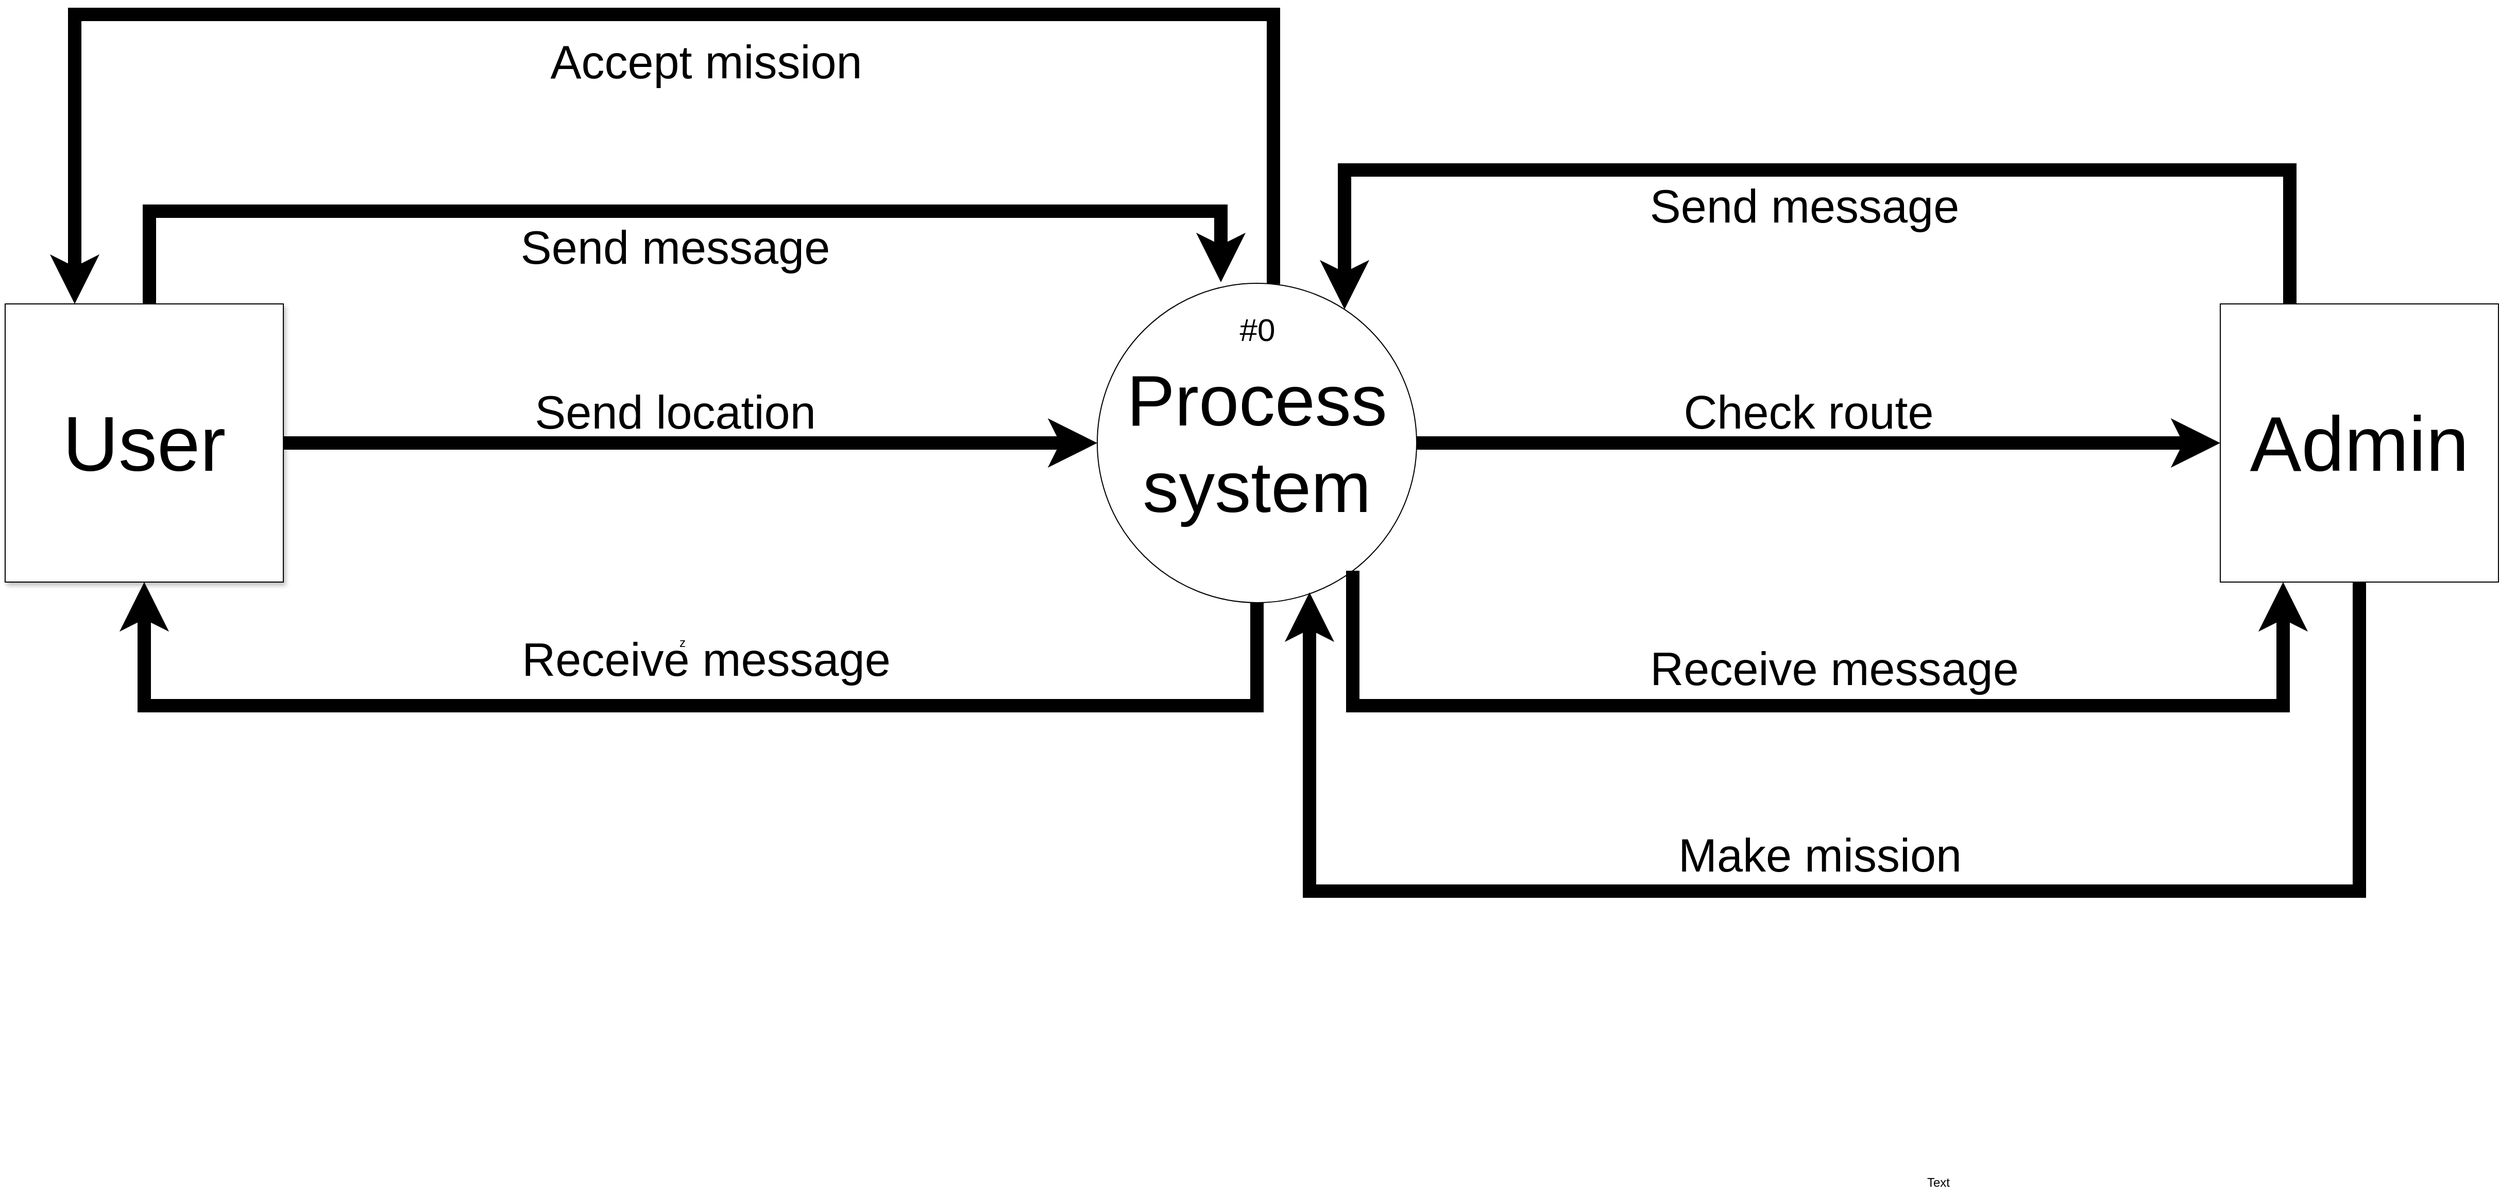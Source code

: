 <mxfile version="12.4.2" type="github" pages="2">
  <diagram id="hWfJ3tbP-aSx8l4X1a3k" name="DFD#0">
    <mxGraphModel dx="3296" dy="1371" grid="1" gridSize="10" guides="1" tooltips="1" connect="1" arrows="0" fold="1" page="1" pageScale="1" pageWidth="827" pageHeight="1169" math="0" shadow="0">
      <root>
        <mxCell id="0"/>
        <mxCell id="1" parent="0"/>
        <mxCell id="Nse-1iG4SZK6SY5Vferj-6" style="edgeStyle=orthogonalEdgeStyle;rounded=0;orthogonalLoop=1;jettySize=auto;html=1;strokeWidth=13;" parent="1" source="Nse-1iG4SZK6SY5Vferj-3" target="Nse-1iG4SZK6SY5Vferj-4" edge="1">
          <mxGeometry relative="1" as="geometry"/>
        </mxCell>
        <mxCell id="Nse-1iG4SZK6SY5Vferj-10" style="edgeStyle=orthogonalEdgeStyle;rounded=0;orthogonalLoop=1;jettySize=auto;html=1;strokeWidth=13;" parent="1" source="Nse-1iG4SZK6SY5Vferj-3" edge="1">
          <mxGeometry relative="1" as="geometry">
            <mxPoint x="390" y="349" as="targetPoint"/>
            <Array as="points">
              <mxPoint x="-650" y="280"/>
              <mxPoint x="390" y="280"/>
              <mxPoint x="390" y="349"/>
            </Array>
          </mxGeometry>
        </mxCell>
        <mxCell id="Nse-1iG4SZK6SY5Vferj-29" style="edgeStyle=orthogonalEdgeStyle;rounded=0;jumpStyle=none;orthogonalLoop=1;jettySize=auto;html=1;entryX=0.25;entryY=0;entryDx=0;entryDy=0;strokeWidth=13;" parent="1" source="Nse-1iG4SZK6SY5Vferj-4" target="Nse-1iG4SZK6SY5Vferj-3" edge="1">
          <mxGeometry relative="1" as="geometry">
            <mxPoint x="479" y="360" as="sourcePoint"/>
            <Array as="points">
              <mxPoint x="441" y="89"/>
              <mxPoint x="-723" y="89"/>
            </Array>
          </mxGeometry>
        </mxCell>
        <mxCell id="Nse-1iG4SZK6SY5Vferj-3" value="&lt;font style=&quot;font-size: 75px&quot;&gt;User&lt;/font&gt;" style="whiteSpace=wrap;html=1;aspect=fixed;rounded=0;glass=0;comic=0;shadow=1;" parent="1" vertex="1">
          <mxGeometry x="-790" y="370" width="270" height="270" as="geometry"/>
        </mxCell>
        <mxCell id="Nse-1iG4SZK6SY5Vferj-25" style="edgeStyle=orthogonalEdgeStyle;rounded=0;jumpStyle=none;orthogonalLoop=1;jettySize=auto;html=1;exitX=0.5;exitY=1;exitDx=0;exitDy=0;strokeWidth=13;entryX=0.5;entryY=1;entryDx=0;entryDy=0;" parent="1" source="Nse-1iG4SZK6SY5Vferj-4" target="Nse-1iG4SZK6SY5Vferj-3" edge="1">
          <mxGeometry relative="1" as="geometry">
            <mxPoint x="-660" y="770" as="targetPoint"/>
            <Array as="points">
              <mxPoint x="424" y="760"/>
              <mxPoint x="-656" y="760"/>
            </Array>
          </mxGeometry>
        </mxCell>
        <mxCell id="Nse-1iG4SZK6SY5Vferj-4" value="&lt;font style=&quot;font-size: 70px&quot;&gt;Process system&lt;/font&gt;" style="ellipse;whiteSpace=wrap;html=1;aspect=fixed;" parent="1" vertex="1">
          <mxGeometry x="270" y="350" width="310" height="310" as="geometry"/>
        </mxCell>
        <mxCell id="Nse-1iG4SZK6SY5Vferj-8" style="edgeStyle=orthogonalEdgeStyle;rounded=0;orthogonalLoop=1;jettySize=auto;html=1;strokeWidth=13;entryX=0;entryY=0.5;entryDx=0;entryDy=0;exitX=1;exitY=0.5;exitDx=0;exitDy=0;" parent="1" source="Nse-1iG4SZK6SY5Vferj-4" target="Nse-1iG4SZK6SY5Vferj-5" edge="1">
          <mxGeometry relative="1" as="geometry">
            <mxPoint x="1200" y="590" as="sourcePoint"/>
            <mxPoint x="1340" y="510" as="targetPoint"/>
          </mxGeometry>
        </mxCell>
        <mxCell id="Nse-1iG4SZK6SY5Vferj-5" value="&lt;font style=&quot;font-size: 75px&quot;&gt;Admin&lt;/font&gt;" style="whiteSpace=wrap;html=1;aspect=fixed;" parent="1" vertex="1">
          <mxGeometry x="1360" y="370" width="270" height="270" as="geometry"/>
        </mxCell>
        <mxCell id="Nse-1iG4SZK6SY5Vferj-9" value="&lt;font style=&quot;font-size: 45px&quot;&gt;Send location&lt;br&gt;&lt;/font&gt;" style="text;html=1;align=center;verticalAlign=middle;resizable=0;points=[];;autosize=1;" parent="1" vertex="1">
          <mxGeometry x="-285" y="460" width="290" height="30" as="geometry"/>
        </mxCell>
        <mxCell id="Nse-1iG4SZK6SY5Vferj-11" value="&lt;div&gt;&lt;font style=&quot;font-size: 45px&quot;&gt;Send message&lt;/font&gt;&lt;/div&gt;" style="text;html=1;align=center;verticalAlign=middle;resizable=0;points=[];;autosize=1;" parent="1" vertex="1">
          <mxGeometry x="-300" y="300" width="320" height="30" as="geometry"/>
        </mxCell>
        <mxCell id="Nse-1iG4SZK6SY5Vferj-26" value="z" style="text;html=1;align=center;verticalAlign=middle;resizable=0;points=[];;autosize=1;" parent="1" vertex="1">
          <mxGeometry x="-143" y="689" width="20" height="20" as="geometry"/>
        </mxCell>
        <mxCell id="Nse-1iG4SZK6SY5Vferj-27" value="&lt;div&gt;&lt;font style=&quot;font-size: 45px&quot;&gt;Receive message&lt;/font&gt;&lt;/div&gt;" style="text;html=1;align=center;verticalAlign=middle;resizable=0;points=[];;autosize=1;" parent="1" vertex="1">
          <mxGeometry x="-295" y="700" width="370" height="30" as="geometry"/>
        </mxCell>
        <mxCell id="Nse-1iG4SZK6SY5Vferj-31" value="&lt;div&gt;&lt;font style=&quot;font-size: 45px&quot;&gt;Accept mission&lt;/font&gt;&lt;/div&gt;" style="text;html=1;align=center;verticalAlign=middle;resizable=0;points=[];;autosize=1;" parent="1" vertex="1">
          <mxGeometry x="-270" y="120" width="320" height="30" as="geometry"/>
        </mxCell>
        <mxCell id="Nse-1iG4SZK6SY5Vferj-32" style="edgeStyle=orthogonalEdgeStyle;rounded=0;jumpStyle=none;orthogonalLoop=1;jettySize=auto;html=1;strokeWidth=13;exitX=0.5;exitY=1;exitDx=0;exitDy=0;" parent="1" source="Nse-1iG4SZK6SY5Vferj-5" edge="1">
          <mxGeometry relative="1" as="geometry">
            <mxPoint x="1421" y="640" as="sourcePoint"/>
            <mxPoint x="476" y="650" as="targetPoint"/>
            <Array as="points">
              <mxPoint x="1475" y="940"/>
              <mxPoint x="475" y="940"/>
            </Array>
          </mxGeometry>
        </mxCell>
        <mxCell id="Nse-1iG4SZK6SY5Vferj-33" value="&lt;div&gt;&lt;font style=&quot;font-size: 45px&quot;&gt;Make mission&lt;/font&gt;&lt;/div&gt;" style="text;html=1;align=center;verticalAlign=middle;resizable=0;points=[];;autosize=1;" parent="1" vertex="1">
          <mxGeometry x="826.33" y="890" width="290" height="30" as="geometry"/>
        </mxCell>
        <mxCell id="Nse-1iG4SZK6SY5Vferj-34" value="&lt;font style=&quot;font-size: 45px&quot;&gt;Check route&lt;br&gt;&lt;/font&gt;" style="text;html=1;align=center;verticalAlign=middle;resizable=0;points=[];;autosize=1;" parent="1" vertex="1">
          <mxGeometry x="830" y="460" width="260" height="30" as="geometry"/>
        </mxCell>
        <mxCell id="Nse-1iG4SZK6SY5Vferj-35" style="edgeStyle=orthogonalEdgeStyle;rounded=0;orthogonalLoop=1;jettySize=auto;html=1;strokeWidth=13;" parent="1" source="Nse-1iG4SZK6SY5Vferj-4" edge="1">
          <mxGeometry relative="1" as="geometry">
            <mxPoint x="518.574" y="851.0" as="sourcePoint"/>
            <mxPoint x="1421" y="640" as="targetPoint"/>
            <Array as="points">
              <mxPoint x="518" y="760"/>
              <mxPoint x="1421" y="760"/>
              <mxPoint x="1421" y="640"/>
            </Array>
          </mxGeometry>
        </mxCell>
        <mxCell id="Nse-1iG4SZK6SY5Vferj-36" value="Text" style="text;html=1;align=center;verticalAlign=middle;resizable=0;points=[];;autosize=1;" parent="1" vertex="1">
          <mxGeometry x="1066" y="1213" width="40" height="20" as="geometry"/>
        </mxCell>
        <mxCell id="Nse-1iG4SZK6SY5Vferj-37" value="&lt;div&gt;&lt;font style=&quot;font-size: 45px&quot;&gt;Receive message&lt;/font&gt;&lt;/div&gt;" style="text;html=1;align=center;verticalAlign=middle;resizable=0;points=[];;autosize=1;" parent="1" vertex="1">
          <mxGeometry x="800" y="709" width="370" height="30" as="geometry"/>
        </mxCell>
        <mxCell id="Nse-1iG4SZK6SY5Vferj-38" style="edgeStyle=orthogonalEdgeStyle;rounded=0;jumpStyle=none;orthogonalLoop=1;jettySize=auto;html=1;exitX=0.25;exitY=0;exitDx=0;exitDy=0;strokeWidth=13;" parent="1" source="Nse-1iG4SZK6SY5Vferj-5" target="Nse-1iG4SZK6SY5Vferj-4" edge="1">
          <mxGeometry relative="1" as="geometry">
            <mxPoint x="510" y="370" as="targetPoint"/>
            <mxPoint x="1590.333" y="94" as="sourcePoint"/>
            <Array as="points">
              <mxPoint x="1427" y="240"/>
              <mxPoint x="510" y="240"/>
            </Array>
          </mxGeometry>
        </mxCell>
        <mxCell id="Nse-1iG4SZK6SY5Vferj-39" value="&lt;div&gt;&lt;font style=&quot;font-size: 45px&quot;&gt;Send message&lt;/font&gt;&lt;/div&gt;" style="text;html=1;align=center;verticalAlign=middle;resizable=0;points=[];;autosize=1;" parent="1" vertex="1">
          <mxGeometry x="796.33" y="260" width="320" height="30" as="geometry"/>
        </mxCell>
        <mxCell id="Nse-1iG4SZK6SY5Vferj-40" value="&lt;font style=&quot;font-size: 31px&quot;&gt;#0&lt;/font&gt;" style="text;html=1;align=center;verticalAlign=middle;resizable=0;points=[];;autosize=1;" parent="1" vertex="1">
          <mxGeometry x="400" y="380" width="50" height="30" as="geometry"/>
        </mxCell>
      </root>
    </mxGraphModel>
  </diagram>
  <diagram id="HvWyB35Y6OLB37hRbpMY" name="Page-2">
    <mxGraphModel dx="4625" dy="1920" grid="1" gridSize="10" guides="1" tooltips="1" connect="1" arrows="1" fold="1" page="1" pageScale="1" pageWidth="1169" pageHeight="827" math="0" shadow="0">
      <root>
        <mxCell id="SV0YXPjvwZ40TzLiR3c7-0"/>
        <mxCell id="SV0YXPjvwZ40TzLiR3c7-1" parent="SV0YXPjvwZ40TzLiR3c7-0"/>
        <mxCell id="KQJYFwXWO-wK3uOLnQWq-4" style="edgeStyle=orthogonalEdgeStyle;rounded=0;orthogonalLoop=1;jettySize=auto;html=1;entryX=0.5;entryY=0;entryDx=0;entryDy=0;strokeWidth=7;" edge="1" parent="SV0YXPjvwZ40TzLiR3c7-1" source="KQJYFwXWO-wK3uOLnQWq-0" target="KQJYFwXWO-wK3uOLnQWq-3">
          <mxGeometry relative="1" as="geometry">
            <Array as="points">
              <mxPoint x="-793" y="610"/>
              <mxPoint x="-793" y="610"/>
            </Array>
          </mxGeometry>
        </mxCell>
        <mxCell id="KQJYFwXWO-wK3uOLnQWq-15" style="edgeStyle=orthogonalEdgeStyle;rounded=0;orthogonalLoop=1;jettySize=auto;html=1;entryX=0;entryY=0.5;entryDx=0;entryDy=0;strokeWidth=7;" edge="1" parent="SV0YXPjvwZ40TzLiR3c7-1" source="KQJYFwXWO-wK3uOLnQWq-0" target="KQJYFwXWO-wK3uOLnQWq-12">
          <mxGeometry relative="1" as="geometry"/>
        </mxCell>
        <mxCell id="KQJYFwXWO-wK3uOLnQWq-0" value="&lt;font style=&quot;font-size: 57px&quot;&gt;User&lt;/font&gt;" style="whiteSpace=wrap;html=1;aspect=fixed;" vertex="1" parent="SV0YXPjvwZ40TzLiR3c7-1">
          <mxGeometry x="-930" y="230" width="260" height="260" as="geometry"/>
        </mxCell>
        <mxCell id="KQJYFwXWO-wK3uOLnQWq-8" style="edgeStyle=orthogonalEdgeStyle;rounded=0;orthogonalLoop=1;jettySize=auto;html=1;entryX=1;entryY=0.5;entryDx=0;entryDy=0;strokeWidth=7;" edge="1" parent="SV0YXPjvwZ40TzLiR3c7-1" source="KQJYFwXWO-wK3uOLnQWq-1" target="KQJYFwXWO-wK3uOLnQWq-7">
          <mxGeometry relative="1" as="geometry">
            <Array as="points">
              <mxPoint x="-81" y="1406"/>
              <mxPoint x="-421" y="1406"/>
            </Array>
          </mxGeometry>
        </mxCell>
        <mxCell id="KQJYFwXWO-wK3uOLnQWq-18" style="edgeStyle=orthogonalEdgeStyle;rounded=0;orthogonalLoop=1;jettySize=auto;html=1;entryX=1;entryY=0.5;entryDx=0;entryDy=0;strokeWidth=7;" edge="1" parent="SV0YXPjvwZ40TzLiR3c7-1" source="KQJYFwXWO-wK3uOLnQWq-1" target="KQJYFwXWO-wK3uOLnQWq-16">
          <mxGeometry relative="1" as="geometry">
            <Array as="points">
              <mxPoint x="-89" y="360"/>
            </Array>
          </mxGeometry>
        </mxCell>
        <mxCell id="KQJYFwXWO-wK3uOLnQWq-41" style="edgeStyle=orthogonalEdgeStyle;rounded=0;orthogonalLoop=1;jettySize=auto;html=1;entryX=0.004;entryY=0.592;entryDx=0;entryDy=0;entryPerimeter=0;strokeWidth=7;" edge="1" parent="SV0YXPjvwZ40TzLiR3c7-1" source="KQJYFwXWO-wK3uOLnQWq-1" target="KQJYFwXWO-wK3uOLnQWq-37">
          <mxGeometry relative="1" as="geometry">
            <Array as="points">
              <mxPoint x="101" y="1058"/>
            </Array>
          </mxGeometry>
        </mxCell>
        <mxCell id="KQJYFwXWO-wK3uOLnQWq-1" value="D1" style="dashed=0;whitespace=wrap;shape=mxgraph.dfd.dataStoreID;align=left;spacingLeft=3;points=[[0,0],[0.5,0],[1,0],[0,0.5],[1,0.5],[0,1],[0.5,1],[1,1]];autosize=0;collapsible=0;container=0;spacingTop=0;html=1;" vertex="1" parent="SV0YXPjvwZ40TzLiR3c7-1">
          <mxGeometry x="-140" y="750" width="300" height="150" as="geometry"/>
        </mxCell>
        <mxCell id="KQJYFwXWO-wK3uOLnQWq-32" style="edgeStyle=orthogonalEdgeStyle;rounded=0;orthogonalLoop=1;jettySize=auto;html=1;entryX=0;entryY=0.5;entryDx=0;entryDy=0;strokeWidth=7;exitX=0.867;exitY=-0.067;exitDx=0;exitDy=0;exitPerimeter=0;" edge="1" parent="SV0YXPjvwZ40TzLiR3c7-1" source="KQJYFwXWO-wK3uOLnQWq-1" target="KQJYFwXWO-wK3uOLnQWq-31">
          <mxGeometry relative="1" as="geometry">
            <Array as="points">
              <mxPoint x="119" y="476"/>
            </Array>
          </mxGeometry>
        </mxCell>
        <mxCell id="KQJYFwXWO-wK3uOLnQWq-2" value="&lt;font style=&quot;font-size: 45px&quot;&gt;Database&lt;/font&gt;" style="text;html=1;align=center;verticalAlign=middle;resizable=0;points=[];;autosize=1;" vertex="1" parent="SV0YXPjvwZ40TzLiR3c7-1">
          <mxGeometry x="-60" y="810" width="210" height="30" as="geometry"/>
        </mxCell>
        <mxCell id="KQJYFwXWO-wK3uOLnQWq-5" style="edgeStyle=orthogonalEdgeStyle;rounded=0;orthogonalLoop=1;jettySize=auto;html=1;entryX=0;entryY=1;entryDx=0;entryDy=0;strokeWidth=7;" edge="1" parent="SV0YXPjvwZ40TzLiR3c7-1" source="KQJYFwXWO-wK3uOLnQWq-3" target="KQJYFwXWO-wK3uOLnQWq-1">
          <mxGeometry relative="1" as="geometry">
            <Array as="points">
              <mxPoint x="-141" y="1116"/>
            </Array>
          </mxGeometry>
        </mxCell>
        <mxCell id="KQJYFwXWO-wK3uOLnQWq-3" value="&lt;font style=&quot;font-size: 40px&quot;&gt;Send Message to Admin&lt;br&gt;&lt;/font&gt;" style="ellipse;whiteSpace=wrap;html=1;aspect=fixed;" vertex="1" parent="SV0YXPjvwZ40TzLiR3c7-1">
          <mxGeometry x="-920" y="990" width="250" height="250" as="geometry"/>
        </mxCell>
        <mxCell id="KQJYFwXWO-wK3uOLnQWq-9" style="edgeStyle=orthogonalEdgeStyle;rounded=0;orthogonalLoop=1;jettySize=auto;html=1;entryX=0.004;entryY=0.885;entryDx=0;entryDy=0;entryPerimeter=0;strokeWidth=7;" edge="1" parent="SV0YXPjvwZ40TzLiR3c7-1" source="KQJYFwXWO-wK3uOLnQWq-7" target="KQJYFwXWO-wK3uOLnQWq-0">
          <mxGeometry relative="1" as="geometry">
            <Array as="points">
              <mxPoint x="-1029" y="1406"/>
              <mxPoint x="-1029" y="460"/>
            </Array>
          </mxGeometry>
        </mxCell>
        <mxCell id="KQJYFwXWO-wK3uOLnQWq-7" value="&lt;font style=&quot;font-size: 40px&quot;&gt;Get Admin&#39;s Messages&lt;br&gt;&lt;/font&gt;" style="ellipse;whiteSpace=wrap;html=1;aspect=fixed;" vertex="1" parent="SV0YXPjvwZ40TzLiR3c7-1">
          <mxGeometry x="-670" y="1260" width="250" height="250" as="geometry"/>
        </mxCell>
        <mxCell id="KQJYFwXWO-wK3uOLnQWq-10" value="Text" style="text;html=1;align=center;verticalAlign=middle;resizable=0;points=[];;autosize=1;" vertex="1" parent="SV0YXPjvwZ40TzLiR3c7-1">
          <mxGeometry x="-473" y="1372" width="40" height="20" as="geometry"/>
        </mxCell>
        <mxCell id="KQJYFwXWO-wK3uOLnQWq-14" style="edgeStyle=orthogonalEdgeStyle;rounded=0;orthogonalLoop=1;jettySize=auto;html=1;entryX=0;entryY=0.5;entryDx=0;entryDy=0;strokeWidth=7;" edge="1" parent="SV0YXPjvwZ40TzLiR3c7-1" source="KQJYFwXWO-wK3uOLnQWq-12" target="KQJYFwXWO-wK3uOLnQWq-1">
          <mxGeometry relative="1" as="geometry"/>
        </mxCell>
        <mxCell id="KQJYFwXWO-wK3uOLnQWq-12" value="&lt;font style=&quot;font-size: 40px&quot;&gt;Send location&lt;br&gt;&lt;/font&gt;" style="ellipse;whiteSpace=wrap;html=1;aspect=fixed;" vertex="1" parent="SV0YXPjvwZ40TzLiR3c7-1">
          <mxGeometry x="-560" y="520" width="250" height="250" as="geometry"/>
        </mxCell>
        <mxCell id="KQJYFwXWO-wK3uOLnQWq-19" style="edgeStyle=orthogonalEdgeStyle;rounded=0;orthogonalLoop=1;jettySize=auto;html=1;entryX=0.5;entryY=0;entryDx=0;entryDy=0;strokeWidth=7;" edge="1" parent="SV0YXPjvwZ40TzLiR3c7-1" source="KQJYFwXWO-wK3uOLnQWq-16" target="KQJYFwXWO-wK3uOLnQWq-0">
          <mxGeometry relative="1" as="geometry">
            <Array as="points">
              <mxPoint x="-341" y="100"/>
              <mxPoint x="-801" y="100"/>
            </Array>
          </mxGeometry>
        </mxCell>
        <mxCell id="KQJYFwXWO-wK3uOLnQWq-16" value="&lt;font style=&quot;font-size: 40px&quot;&gt;Accept mission&lt;br&gt;&lt;/font&gt;" style="ellipse;whiteSpace=wrap;html=1;aspect=fixed;" vertex="1" parent="SV0YXPjvwZ40TzLiR3c7-1">
          <mxGeometry x="-460" y="240" width="250" height="250" as="geometry"/>
        </mxCell>
        <mxCell id="KQJYFwXWO-wK3uOLnQWq-20" value="&lt;font style=&quot;font-size: 32px&quot;&gt;#2&lt;/font&gt;" style="text;html=1;align=center;verticalAlign=middle;resizable=0;points=[];;autosize=1;" vertex="1" parent="SV0YXPjvwZ40TzLiR3c7-1">
          <mxGeometry x="-350" y="260" width="50" height="30" as="geometry"/>
        </mxCell>
        <mxCell id="KQJYFwXWO-wK3uOLnQWq-21" value="&lt;div&gt;&lt;font style=&quot;font-size: 32px&quot;&gt;#3&lt;/font&gt;&lt;/div&gt;" style="text;html=1;align=center;verticalAlign=middle;resizable=0;points=[];;autosize=1;" vertex="1" parent="SV0YXPjvwZ40TzLiR3c7-1">
          <mxGeometry x="-460" y="550" width="50" height="30" as="geometry"/>
        </mxCell>
        <mxCell id="KQJYFwXWO-wK3uOLnQWq-22" value="&lt;font style=&quot;font-size: 32px&quot;&gt;#7&lt;/font&gt;" style="text;html=1;align=center;verticalAlign=middle;resizable=0;points=[];;autosize=1;" vertex="1" parent="SV0YXPjvwZ40TzLiR3c7-1">
          <mxGeometry x="-825" y="1010" width="50" height="30" as="geometry"/>
        </mxCell>
        <mxCell id="KQJYFwXWO-wK3uOLnQWq-23" value="&lt;font style=&quot;font-size: 32px&quot;&gt;#6&lt;/font&gt;" style="text;html=1;align=center;verticalAlign=middle;resizable=0;points=[];;autosize=1;" vertex="1" parent="SV0YXPjvwZ40TzLiR3c7-1">
          <mxGeometry x="-560" y="1290" width="50" height="30" as="geometry"/>
        </mxCell>
        <mxCell id="KQJYFwXWO-wK3uOLnQWq-30" style="edgeStyle=orthogonalEdgeStyle;rounded=0;orthogonalLoop=1;jettySize=auto;html=1;entryX=1;entryY=0.5;entryDx=0;entryDy=0;strokeWidth=7;" edge="1" parent="SV0YXPjvwZ40TzLiR3c7-1" source="KQJYFwXWO-wK3uOLnQWq-24" target="KQJYFwXWO-wK3uOLnQWq-25">
          <mxGeometry relative="1" as="geometry">
            <Array as="points">
              <mxPoint x="1099" y="296"/>
            </Array>
          </mxGeometry>
        </mxCell>
        <mxCell id="KQJYFwXWO-wK3uOLnQWq-35" style="edgeStyle=orthogonalEdgeStyle;rounded=0;orthogonalLoop=1;jettySize=auto;html=1;entryX=1;entryY=0.5;entryDx=0;entryDy=0;strokeWidth=7;" edge="1" parent="SV0YXPjvwZ40TzLiR3c7-1" source="KQJYFwXWO-wK3uOLnQWq-24" target="KQJYFwXWO-wK3uOLnQWq-34">
          <mxGeometry relative="1" as="geometry">
            <Array as="points">
              <mxPoint x="800" y="1444"/>
              <mxPoint x="800" y="1444"/>
            </Array>
          </mxGeometry>
        </mxCell>
        <mxCell id="KQJYFwXWO-wK3uOLnQWq-24" value="&lt;font style=&quot;font-size: 57px&quot;&gt;Admin&lt;/font&gt;" style="whiteSpace=wrap;html=1;aspect=fixed;" vertex="1" parent="SV0YXPjvwZ40TzLiR3c7-1">
          <mxGeometry x="890" y="1230" width="260" height="260" as="geometry"/>
        </mxCell>
        <mxCell id="KQJYFwXWO-wK3uOLnQWq-28" style="edgeStyle=orthogonalEdgeStyle;rounded=0;orthogonalLoop=1;jettySize=auto;html=1;entryX=0.623;entryY=-0.013;entryDx=0;entryDy=0;entryPerimeter=0;strokeWidth=7;" edge="1" parent="SV0YXPjvwZ40TzLiR3c7-1" source="KQJYFwXWO-wK3uOLnQWq-25" target="KQJYFwXWO-wK3uOLnQWq-1">
          <mxGeometry relative="1" as="geometry"/>
        </mxCell>
        <mxCell id="KQJYFwXWO-wK3uOLnQWq-25" value="&lt;font style=&quot;font-size: 40px&quot;&gt;Send Message&lt;br&gt;&lt;/font&gt;" style="ellipse;whiteSpace=wrap;html=1;aspect=fixed;" vertex="1" parent="SV0YXPjvwZ40TzLiR3c7-1">
          <mxGeometry x="780" y="170" width="250" height="250" as="geometry"/>
        </mxCell>
        <mxCell id="KQJYFwXWO-wK3uOLnQWq-33" style="edgeStyle=orthogonalEdgeStyle;rounded=0;orthogonalLoop=1;jettySize=auto;html=1;entryX=0.5;entryY=0;entryDx=0;entryDy=0;strokeWidth=7;" edge="1" parent="SV0YXPjvwZ40TzLiR3c7-1" source="KQJYFwXWO-wK3uOLnQWq-31" target="KQJYFwXWO-wK3uOLnQWq-24">
          <mxGeometry relative="1" as="geometry"/>
        </mxCell>
        <mxCell id="KQJYFwXWO-wK3uOLnQWq-31" value="&lt;font style=&quot;font-size: 40px&quot;&gt;Get User&#39;s Messages&lt;br&gt;&lt;/font&gt;" style="ellipse;whiteSpace=wrap;html=1;aspect=fixed;" vertex="1" parent="SV0YXPjvwZ40TzLiR3c7-1">
          <mxGeometry x="420" y="350" width="250" height="250" as="geometry"/>
        </mxCell>
        <mxCell id="KQJYFwXWO-wK3uOLnQWq-36" style="edgeStyle=orthogonalEdgeStyle;rounded=0;orthogonalLoop=1;jettySize=auto;html=1;entryX=0.5;entryY=1;entryDx=0;entryDy=0;strokeWidth=7;" edge="1" parent="SV0YXPjvwZ40TzLiR3c7-1" source="KQJYFwXWO-wK3uOLnQWq-34" target="KQJYFwXWO-wK3uOLnQWq-1">
          <mxGeometry relative="1" as="geometry">
            <Array as="points">
              <mxPoint x="11" y="1440"/>
            </Array>
          </mxGeometry>
        </mxCell>
        <mxCell id="KQJYFwXWO-wK3uOLnQWq-34" value="&lt;font style=&quot;font-size: 46px&quot;&gt;Make mission&lt;br&gt;&lt;/font&gt;" style="ellipse;whiteSpace=wrap;html=1;aspect=fixed;" vertex="1" parent="SV0YXPjvwZ40TzLiR3c7-1">
          <mxGeometry x="130" y="1330" width="250" height="250" as="geometry"/>
        </mxCell>
        <mxCell id="KQJYFwXWO-wK3uOLnQWq-42" style="edgeStyle=orthogonalEdgeStyle;rounded=0;orthogonalLoop=1;jettySize=auto;html=1;strokeWidth=7;" edge="1" parent="SV0YXPjvwZ40TzLiR3c7-1" source="KQJYFwXWO-wK3uOLnQWq-37">
          <mxGeometry relative="1" as="geometry">
            <mxPoint x="891" y="1360" as="targetPoint"/>
            <Array as="points">
              <mxPoint x="539" y="1360"/>
              <mxPoint x="891" y="1360"/>
            </Array>
          </mxGeometry>
        </mxCell>
        <mxCell id="KQJYFwXWO-wK3uOLnQWq-37" value="&lt;font style=&quot;font-size: 48px&quot;&gt;Check User Route&lt;br&gt;&lt;/font&gt;" style="ellipse;whiteSpace=wrap;html=1;aspect=fixed;" vertex="1" parent="SV0YXPjvwZ40TzLiR3c7-1">
          <mxGeometry x="410" y="910" width="250" height="250" as="geometry"/>
        </mxCell>
        <mxCell id="KQJYFwXWO-wK3uOLnQWq-43" value="&lt;font style=&quot;font-size: 32px&quot;&gt;#1&lt;/font&gt;" style="text;html=1;align=center;verticalAlign=middle;resizable=0;points=[];;autosize=1;" vertex="1" parent="SV0YXPjvwZ40TzLiR3c7-1">
          <mxGeometry x="230" y="1345" width="50" height="30" as="geometry"/>
        </mxCell>
        <mxCell id="KQJYFwXWO-wK3uOLnQWq-44" value="&lt;font style=&quot;font-size: 32px&quot;&gt;#4&lt;/font&gt;" style="text;html=1;align=center;verticalAlign=middle;resizable=0;points=[];;autosize=1;" vertex="1" parent="SV0YXPjvwZ40TzLiR3c7-1">
          <mxGeometry x="510" y="930" width="50" height="30" as="geometry"/>
        </mxCell>
        <mxCell id="KQJYFwXWO-wK3uOLnQWq-45" value="&lt;font style=&quot;font-size: 32px&quot;&gt;#8&lt;/font&gt;" style="text;html=1;align=center;verticalAlign=middle;resizable=0;points=[];;autosize=1;" vertex="1" parent="SV0YXPjvwZ40TzLiR3c7-1">
          <mxGeometry x="520" y="370" width="50" height="30" as="geometry"/>
        </mxCell>
        <mxCell id="KQJYFwXWO-wK3uOLnQWq-46" value="&lt;font style=&quot;font-size: 32px&quot;&gt;#5&lt;/font&gt;" style="text;html=1;align=center;verticalAlign=middle;resizable=0;points=[];;autosize=1;" vertex="1" parent="SV0YXPjvwZ40TzLiR3c7-1">
          <mxGeometry x="890" y="200" width="50" height="30" as="geometry"/>
        </mxCell>
      </root>
    </mxGraphModel>
  </diagram>
</mxfile>
